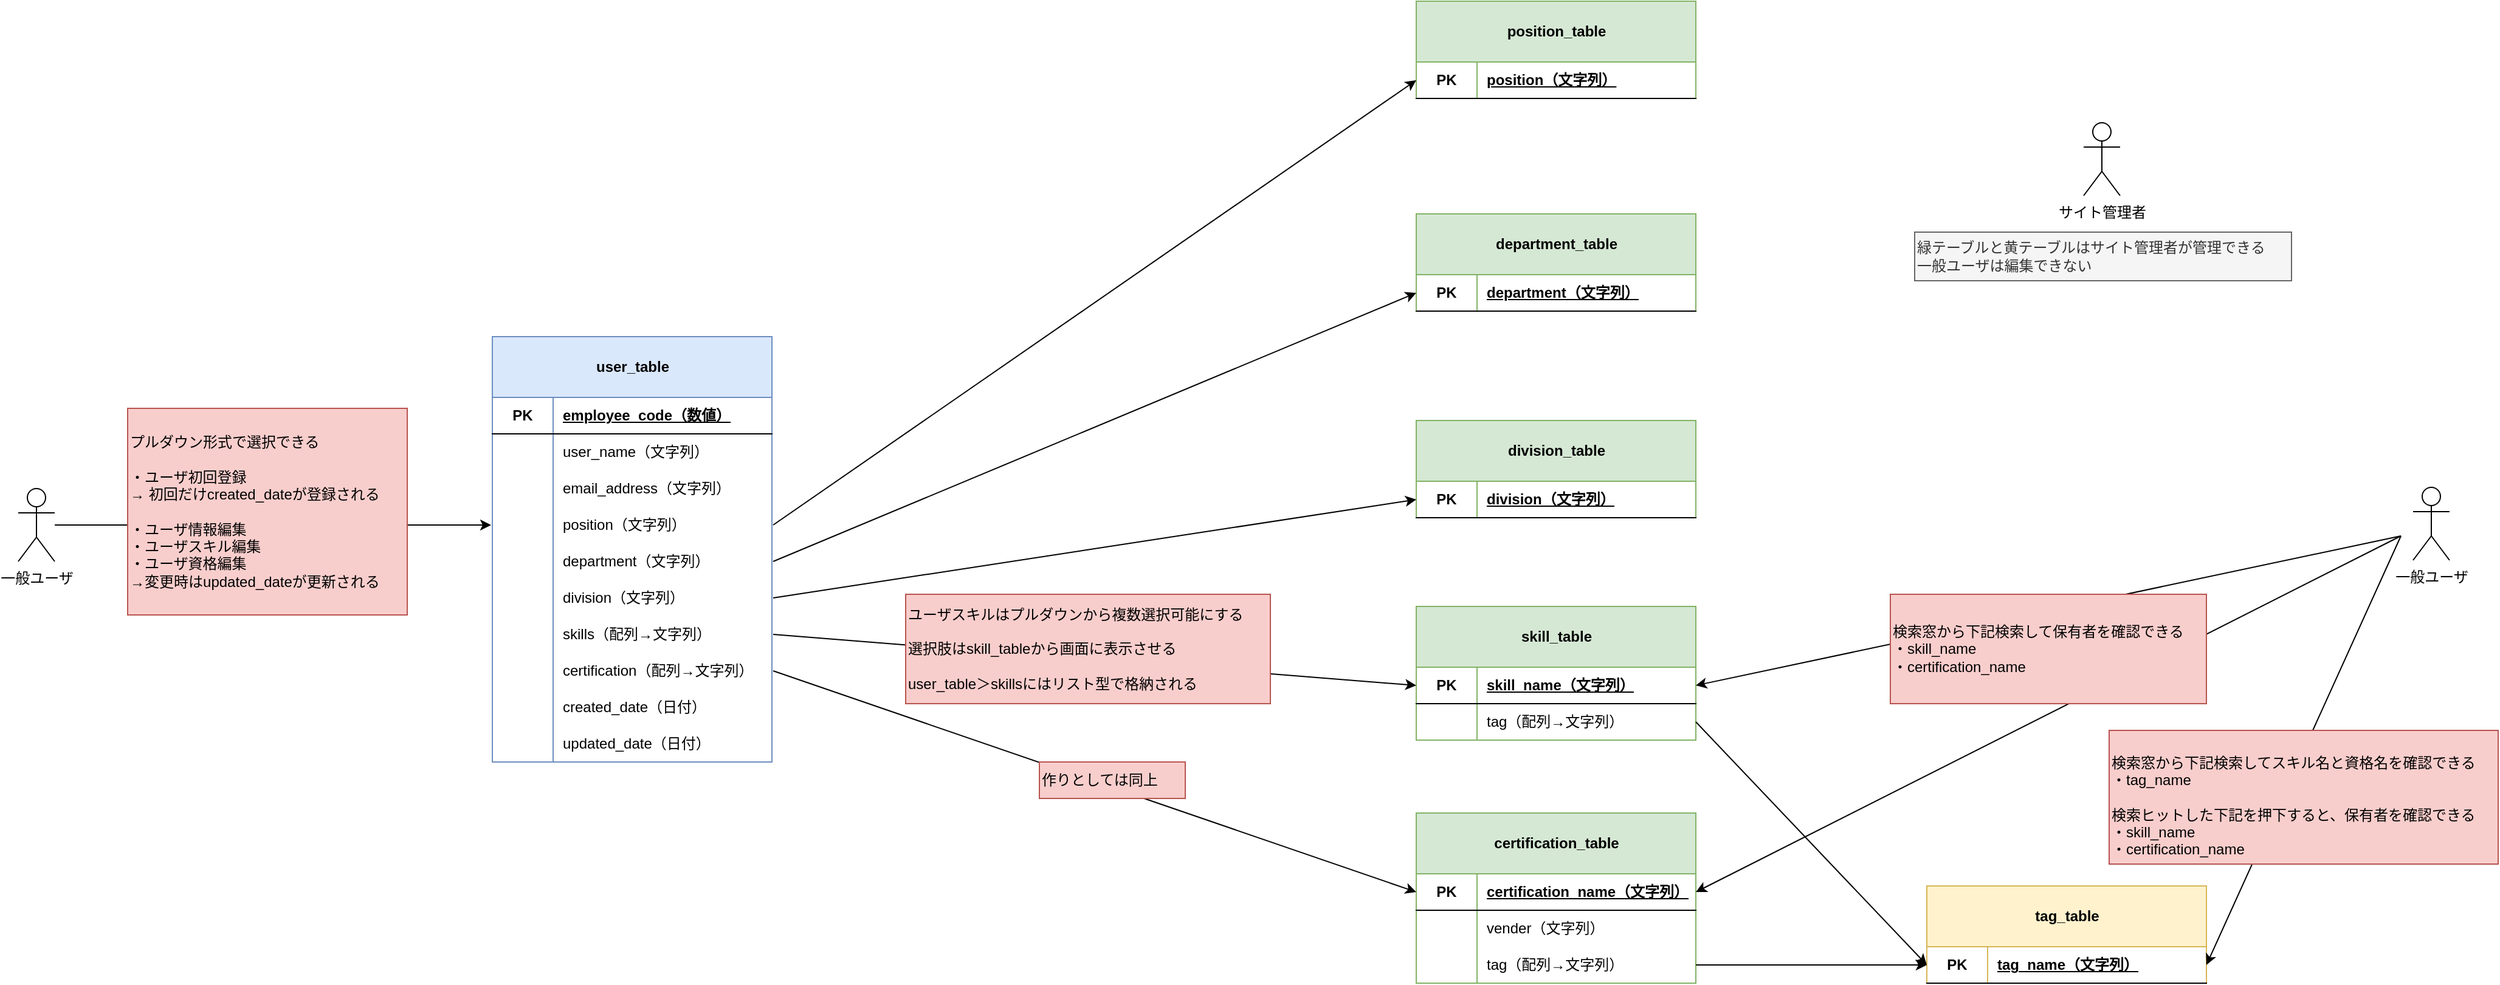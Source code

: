 <mxfile version="24.3.1" type="device">
  <diagram id="R2lEEEUBdFMjLlhIrx00" name="Page-1">
    <mxGraphModel dx="1468" dy="946" grid="1" gridSize="10" guides="1" tooltips="1" connect="1" arrows="1" fold="1" page="1" pageScale="1" pageWidth="850" pageHeight="1100" math="0" shadow="0" extFonts="Permanent Marker^https://fonts.googleapis.com/css?family=Permanent+Marker">
      <root>
        <mxCell id="0" />
        <mxCell id="1" parent="0" />
        <mxCell id="SW5F6wZWTmIXsKLN78ri-20" value="user_table" style="shape=table;startSize=50;container=1;collapsible=1;childLayout=tableLayout;fixedRows=1;rowLines=0;fontStyle=1;align=center;resizeLast=1;html=1;direction=east;fillColor=#dae8fc;strokeColor=#6c8ebf;" vertex="1" parent="1">
          <mxGeometry x="530" y="396" width="230" height="350" as="geometry" />
        </mxCell>
        <mxCell id="SW5F6wZWTmIXsKLN78ri-21" value="" style="shape=tableRow;horizontal=0;startSize=0;swimlaneHead=0;swimlaneBody=0;fillColor=none;collapsible=0;dropTarget=0;points=[[0,0.5],[1,0.5]];portConstraint=eastwest;top=0;left=0;right=0;bottom=1;" vertex="1" parent="SW5F6wZWTmIXsKLN78ri-20">
          <mxGeometry y="50" width="230" height="30" as="geometry" />
        </mxCell>
        <mxCell id="SW5F6wZWTmIXsKLN78ri-22" value="PK" style="shape=partialRectangle;connectable=0;fillColor=none;top=0;left=0;bottom=0;right=0;fontStyle=1;overflow=hidden;whiteSpace=wrap;html=1;" vertex="1" parent="SW5F6wZWTmIXsKLN78ri-21">
          <mxGeometry width="50" height="30" as="geometry">
            <mxRectangle width="50" height="30" as="alternateBounds" />
          </mxGeometry>
        </mxCell>
        <mxCell id="SW5F6wZWTmIXsKLN78ri-23" value="employee_code（数値）" style="shape=partialRectangle;connectable=0;fillColor=none;top=0;left=0;bottom=0;right=0;align=left;spacingLeft=6;fontStyle=5;overflow=hidden;whiteSpace=wrap;html=1;" vertex="1" parent="SW5F6wZWTmIXsKLN78ri-21">
          <mxGeometry x="50" width="180" height="30" as="geometry">
            <mxRectangle width="180" height="30" as="alternateBounds" />
          </mxGeometry>
        </mxCell>
        <mxCell id="SW5F6wZWTmIXsKLN78ri-24" value="" style="shape=tableRow;horizontal=0;startSize=0;swimlaneHead=0;swimlaneBody=0;fillColor=none;collapsible=0;dropTarget=0;points=[[0,0.5],[1,0.5]];portConstraint=eastwest;top=0;left=0;right=0;bottom=0;perimeterSpacing=1;swimlaneFillColor=none;strokeWidth=1;" vertex="1" parent="SW5F6wZWTmIXsKLN78ri-20">
          <mxGeometry y="80" width="230" height="30" as="geometry" />
        </mxCell>
        <mxCell id="SW5F6wZWTmIXsKLN78ri-25" value="" style="shape=partialRectangle;connectable=0;fillColor=none;top=0;left=0;bottom=0;right=0;editable=1;overflow=hidden;whiteSpace=wrap;html=1;perimeterSpacing=1;swimlaneFillColor=none;strokeWidth=1;" vertex="1" parent="SW5F6wZWTmIXsKLN78ri-24">
          <mxGeometry width="50" height="30" as="geometry">
            <mxRectangle width="50" height="30" as="alternateBounds" />
          </mxGeometry>
        </mxCell>
        <mxCell id="SW5F6wZWTmIXsKLN78ri-26" value="user_name（文字列）" style="shape=partialRectangle;connectable=0;fillColor=none;top=0;left=0;bottom=0;right=0;align=left;spacingLeft=6;overflow=hidden;whiteSpace=wrap;html=1;perimeterSpacing=1;swimlaneFillColor=none;strokeWidth=1;" vertex="1" parent="SW5F6wZWTmIXsKLN78ri-24">
          <mxGeometry x="50" width="180" height="30" as="geometry">
            <mxRectangle width="180" height="30" as="alternateBounds" />
          </mxGeometry>
        </mxCell>
        <mxCell id="SW5F6wZWTmIXsKLN78ri-30" value="" style="shape=tableRow;horizontal=0;startSize=0;swimlaneHead=0;swimlaneBody=0;fillColor=none;collapsible=0;dropTarget=0;points=[[0,0.5],[1,0.5]];portConstraint=eastwest;top=0;left=0;right=0;bottom=0;perimeterSpacing=1;swimlaneFillColor=none;strokeWidth=1;" vertex="1" parent="SW5F6wZWTmIXsKLN78ri-20">
          <mxGeometry y="110" width="230" height="30" as="geometry" />
        </mxCell>
        <mxCell id="SW5F6wZWTmIXsKLN78ri-31" value="" style="shape=partialRectangle;connectable=0;fillColor=none;top=0;left=0;bottom=0;right=0;editable=1;overflow=hidden;whiteSpace=wrap;html=1;perimeterSpacing=1;swimlaneFillColor=none;strokeWidth=1;" vertex="1" parent="SW5F6wZWTmIXsKLN78ri-30">
          <mxGeometry width="50" height="30" as="geometry">
            <mxRectangle width="50" height="30" as="alternateBounds" />
          </mxGeometry>
        </mxCell>
        <mxCell id="SW5F6wZWTmIXsKLN78ri-32" value="email_address（文字列）" style="shape=partialRectangle;connectable=0;fillColor=none;top=0;left=0;bottom=0;right=0;align=left;spacingLeft=6;overflow=hidden;whiteSpace=wrap;html=1;perimeterSpacing=1;swimlaneFillColor=none;strokeWidth=1;" vertex="1" parent="SW5F6wZWTmIXsKLN78ri-30">
          <mxGeometry x="50" width="180" height="30" as="geometry">
            <mxRectangle width="180" height="30" as="alternateBounds" />
          </mxGeometry>
        </mxCell>
        <mxCell id="SW5F6wZWTmIXsKLN78ri-46" value="" style="shape=tableRow;horizontal=0;startSize=0;swimlaneHead=0;swimlaneBody=0;fillColor=none;collapsible=0;dropTarget=0;points=[[0,0.5],[1,0.5]];portConstraint=eastwest;top=0;left=0;right=0;bottom=0;perimeterSpacing=1;swimlaneFillColor=none;strokeWidth=1;" vertex="1" parent="SW5F6wZWTmIXsKLN78ri-20">
          <mxGeometry y="140" width="230" height="30" as="geometry" />
        </mxCell>
        <mxCell id="SW5F6wZWTmIXsKLN78ri-47" value="" style="shape=partialRectangle;connectable=0;fillColor=none;top=0;left=0;bottom=0;right=0;editable=1;overflow=hidden;whiteSpace=wrap;html=1;perimeterSpacing=1;swimlaneFillColor=none;strokeWidth=1;" vertex="1" parent="SW5F6wZWTmIXsKLN78ri-46">
          <mxGeometry width="50" height="30" as="geometry">
            <mxRectangle width="50" height="30" as="alternateBounds" />
          </mxGeometry>
        </mxCell>
        <mxCell id="SW5F6wZWTmIXsKLN78ri-48" value="position（文字列）" style="shape=partialRectangle;connectable=0;fillColor=none;top=0;left=0;bottom=0;right=0;align=left;spacingLeft=6;overflow=hidden;whiteSpace=wrap;html=1;perimeterSpacing=1;swimlaneFillColor=none;strokeWidth=1;" vertex="1" parent="SW5F6wZWTmIXsKLN78ri-46">
          <mxGeometry x="50" width="180" height="30" as="geometry">
            <mxRectangle width="180" height="30" as="alternateBounds" />
          </mxGeometry>
        </mxCell>
        <mxCell id="SW5F6wZWTmIXsKLN78ri-49" value="" style="shape=tableRow;horizontal=0;startSize=0;swimlaneHead=0;swimlaneBody=0;fillColor=none;collapsible=0;dropTarget=0;points=[[0,0.5],[1,0.5]];portConstraint=eastwest;top=0;left=0;right=0;bottom=0;perimeterSpacing=1;swimlaneFillColor=none;strokeWidth=1;" vertex="1" parent="SW5F6wZWTmIXsKLN78ri-20">
          <mxGeometry y="170" width="230" height="30" as="geometry" />
        </mxCell>
        <mxCell id="SW5F6wZWTmIXsKLN78ri-50" value="" style="shape=partialRectangle;connectable=0;fillColor=none;top=0;left=0;bottom=0;right=0;editable=1;overflow=hidden;whiteSpace=wrap;html=1;perimeterSpacing=1;swimlaneFillColor=none;strokeWidth=1;" vertex="1" parent="SW5F6wZWTmIXsKLN78ri-49">
          <mxGeometry width="50" height="30" as="geometry">
            <mxRectangle width="50" height="30" as="alternateBounds" />
          </mxGeometry>
        </mxCell>
        <mxCell id="SW5F6wZWTmIXsKLN78ri-51" value="department（文字列）" style="shape=partialRectangle;connectable=0;fillColor=none;top=0;left=0;bottom=0;right=0;align=left;spacingLeft=6;overflow=hidden;whiteSpace=wrap;html=1;perimeterSpacing=1;swimlaneFillColor=none;strokeWidth=1;" vertex="1" parent="SW5F6wZWTmIXsKLN78ri-49">
          <mxGeometry x="50" width="180" height="30" as="geometry">
            <mxRectangle width="180" height="30" as="alternateBounds" />
          </mxGeometry>
        </mxCell>
        <mxCell id="SW5F6wZWTmIXsKLN78ri-52" value="" style="shape=tableRow;horizontal=0;startSize=0;swimlaneHead=0;swimlaneBody=0;fillColor=none;collapsible=0;dropTarget=0;points=[[0,0.5],[1,0.5]];portConstraint=eastwest;top=0;left=0;right=0;bottom=0;perimeterSpacing=1;swimlaneFillColor=none;strokeWidth=1;" vertex="1" parent="SW5F6wZWTmIXsKLN78ri-20">
          <mxGeometry y="200" width="230" height="30" as="geometry" />
        </mxCell>
        <mxCell id="SW5F6wZWTmIXsKLN78ri-53" value="" style="shape=partialRectangle;connectable=0;fillColor=none;top=0;left=0;bottom=0;right=0;editable=1;overflow=hidden;whiteSpace=wrap;html=1;perimeterSpacing=1;swimlaneFillColor=none;strokeWidth=1;" vertex="1" parent="SW5F6wZWTmIXsKLN78ri-52">
          <mxGeometry width="50" height="30" as="geometry">
            <mxRectangle width="50" height="30" as="alternateBounds" />
          </mxGeometry>
        </mxCell>
        <mxCell id="SW5F6wZWTmIXsKLN78ri-54" value="division（文字列）" style="shape=partialRectangle;connectable=0;fillColor=none;top=0;left=0;bottom=0;right=0;align=left;spacingLeft=6;overflow=hidden;whiteSpace=wrap;html=1;perimeterSpacing=1;swimlaneFillColor=none;strokeWidth=1;" vertex="1" parent="SW5F6wZWTmIXsKLN78ri-52">
          <mxGeometry x="50" width="180" height="30" as="geometry">
            <mxRectangle width="180" height="30" as="alternateBounds" />
          </mxGeometry>
        </mxCell>
        <mxCell id="SW5F6wZWTmIXsKLN78ri-55" value="" style="shape=tableRow;horizontal=0;startSize=0;swimlaneHead=0;swimlaneBody=0;fillColor=none;collapsible=0;dropTarget=0;points=[[0,0.5],[1,0.5]];portConstraint=eastwest;top=0;left=0;right=0;bottom=0;perimeterSpacing=1;swimlaneFillColor=none;strokeWidth=1;" vertex="1" parent="SW5F6wZWTmIXsKLN78ri-20">
          <mxGeometry y="230" width="230" height="30" as="geometry" />
        </mxCell>
        <mxCell id="SW5F6wZWTmIXsKLN78ri-56" value="" style="shape=partialRectangle;connectable=0;fillColor=none;top=0;left=0;bottom=0;right=0;editable=1;overflow=hidden;whiteSpace=wrap;html=1;perimeterSpacing=1;swimlaneFillColor=none;strokeWidth=1;" vertex="1" parent="SW5F6wZWTmIXsKLN78ri-55">
          <mxGeometry width="50" height="30" as="geometry">
            <mxRectangle width="50" height="30" as="alternateBounds" />
          </mxGeometry>
        </mxCell>
        <mxCell id="SW5F6wZWTmIXsKLN78ri-57" value="skills（配列→文字列）" style="shape=partialRectangle;connectable=0;fillColor=none;top=0;left=0;bottom=0;right=0;align=left;spacingLeft=6;overflow=hidden;whiteSpace=wrap;html=1;perimeterSpacing=1;swimlaneFillColor=none;strokeWidth=1;" vertex="1" parent="SW5F6wZWTmIXsKLN78ri-55">
          <mxGeometry x="50" width="180" height="30" as="geometry">
            <mxRectangle width="180" height="30" as="alternateBounds" />
          </mxGeometry>
        </mxCell>
        <mxCell id="SW5F6wZWTmIXsKLN78ri-83" value="" style="shape=tableRow;horizontal=0;startSize=0;swimlaneHead=0;swimlaneBody=0;fillColor=none;collapsible=0;dropTarget=0;points=[[0,0.5],[1,0.5]];portConstraint=eastwest;top=0;left=0;right=0;bottom=0;perimeterSpacing=1;swimlaneFillColor=none;strokeWidth=1;" vertex="1" parent="SW5F6wZWTmIXsKLN78ri-20">
          <mxGeometry y="260" width="230" height="30" as="geometry" />
        </mxCell>
        <mxCell id="SW5F6wZWTmIXsKLN78ri-84" value="" style="shape=partialRectangle;connectable=0;fillColor=none;top=0;left=0;bottom=0;right=0;editable=1;overflow=hidden;whiteSpace=wrap;html=1;perimeterSpacing=1;swimlaneFillColor=none;strokeWidth=1;" vertex="1" parent="SW5F6wZWTmIXsKLN78ri-83">
          <mxGeometry width="50" height="30" as="geometry">
            <mxRectangle width="50" height="30" as="alternateBounds" />
          </mxGeometry>
        </mxCell>
        <mxCell id="SW5F6wZWTmIXsKLN78ri-85" value="certification（配列→文字列）" style="shape=partialRectangle;connectable=0;fillColor=none;top=0;left=0;bottom=0;right=0;align=left;spacingLeft=6;overflow=hidden;whiteSpace=wrap;html=1;perimeterSpacing=1;swimlaneFillColor=none;strokeWidth=1;" vertex="1" parent="SW5F6wZWTmIXsKLN78ri-83">
          <mxGeometry x="50" width="180" height="30" as="geometry">
            <mxRectangle width="180" height="30" as="alternateBounds" />
          </mxGeometry>
        </mxCell>
        <mxCell id="SW5F6wZWTmIXsKLN78ri-175" value="" style="shape=tableRow;horizontal=0;startSize=0;swimlaneHead=0;swimlaneBody=0;fillColor=none;collapsible=0;dropTarget=0;points=[[0,0.5],[1,0.5]];portConstraint=eastwest;top=0;left=0;right=0;bottom=0;perimeterSpacing=1;swimlaneFillColor=none;strokeWidth=1;" vertex="1" parent="SW5F6wZWTmIXsKLN78ri-20">
          <mxGeometry y="290" width="230" height="30" as="geometry" />
        </mxCell>
        <mxCell id="SW5F6wZWTmIXsKLN78ri-176" value="" style="shape=partialRectangle;connectable=0;fillColor=none;top=0;left=0;bottom=0;right=0;editable=1;overflow=hidden;whiteSpace=wrap;html=1;perimeterSpacing=1;swimlaneFillColor=none;strokeWidth=1;" vertex="1" parent="SW5F6wZWTmIXsKLN78ri-175">
          <mxGeometry width="50" height="30" as="geometry">
            <mxRectangle width="50" height="30" as="alternateBounds" />
          </mxGeometry>
        </mxCell>
        <mxCell id="SW5F6wZWTmIXsKLN78ri-177" value="created_date（日付）" style="shape=partialRectangle;connectable=0;fillColor=none;top=0;left=0;bottom=0;right=0;align=left;spacingLeft=6;overflow=hidden;whiteSpace=wrap;html=1;perimeterSpacing=1;swimlaneFillColor=none;strokeWidth=1;" vertex="1" parent="SW5F6wZWTmIXsKLN78ri-175">
          <mxGeometry x="50" width="180" height="30" as="geometry">
            <mxRectangle width="180" height="30" as="alternateBounds" />
          </mxGeometry>
        </mxCell>
        <mxCell id="SW5F6wZWTmIXsKLN78ri-178" value="" style="shape=tableRow;horizontal=0;startSize=0;swimlaneHead=0;swimlaneBody=0;fillColor=none;collapsible=0;dropTarget=0;points=[[0,0.5],[1,0.5]];portConstraint=eastwest;top=0;left=0;right=0;bottom=0;perimeterSpacing=1;swimlaneFillColor=none;strokeWidth=1;" vertex="1" parent="SW5F6wZWTmIXsKLN78ri-20">
          <mxGeometry y="320" width="230" height="30" as="geometry" />
        </mxCell>
        <mxCell id="SW5F6wZWTmIXsKLN78ri-179" value="" style="shape=partialRectangle;connectable=0;fillColor=none;top=0;left=0;bottom=0;right=0;editable=1;overflow=hidden;whiteSpace=wrap;html=1;perimeterSpacing=1;swimlaneFillColor=none;strokeWidth=1;" vertex="1" parent="SW5F6wZWTmIXsKLN78ri-178">
          <mxGeometry width="50" height="30" as="geometry">
            <mxRectangle width="50" height="30" as="alternateBounds" />
          </mxGeometry>
        </mxCell>
        <mxCell id="SW5F6wZWTmIXsKLN78ri-180" value="updated_date（日付）" style="shape=partialRectangle;connectable=0;fillColor=none;top=0;left=0;bottom=0;right=0;align=left;spacingLeft=6;overflow=hidden;whiteSpace=wrap;html=1;perimeterSpacing=1;swimlaneFillColor=none;strokeWidth=1;" vertex="1" parent="SW5F6wZWTmIXsKLN78ri-178">
          <mxGeometry x="50" width="180" height="30" as="geometry">
            <mxRectangle width="180" height="30" as="alternateBounds" />
          </mxGeometry>
        </mxCell>
        <mxCell id="SW5F6wZWTmIXsKLN78ri-150" value="skill_table" style="shape=table;startSize=50;container=1;collapsible=1;childLayout=tableLayout;fixedRows=1;rowLines=0;fontStyle=1;align=center;resizeLast=1;html=1;direction=east;fillColor=#d5e8d4;strokeColor=#82b366;" vertex="1" parent="1">
          <mxGeometry x="1290" y="618" width="230" height="110" as="geometry" />
        </mxCell>
        <mxCell id="SW5F6wZWTmIXsKLN78ri-151" value="" style="shape=tableRow;horizontal=0;startSize=0;swimlaneHead=0;swimlaneBody=0;fillColor=none;collapsible=0;dropTarget=0;points=[[0,0.5],[1,0.5]];portConstraint=eastwest;top=0;left=0;right=0;bottom=1;" vertex="1" parent="SW5F6wZWTmIXsKLN78ri-150">
          <mxGeometry y="50" width="230" height="30" as="geometry" />
        </mxCell>
        <mxCell id="SW5F6wZWTmIXsKLN78ri-152" value="PK" style="shape=partialRectangle;connectable=0;fillColor=none;top=0;left=0;bottom=0;right=0;fontStyle=1;overflow=hidden;whiteSpace=wrap;html=1;" vertex="1" parent="SW5F6wZWTmIXsKLN78ri-151">
          <mxGeometry width="50" height="30" as="geometry">
            <mxRectangle width="50" height="30" as="alternateBounds" />
          </mxGeometry>
        </mxCell>
        <mxCell id="SW5F6wZWTmIXsKLN78ri-153" value="skill_name（文字列）" style="shape=partialRectangle;connectable=0;fillColor=none;top=0;left=0;bottom=0;right=0;align=left;spacingLeft=6;fontStyle=5;overflow=hidden;whiteSpace=wrap;html=1;" vertex="1" parent="SW5F6wZWTmIXsKLN78ri-151">
          <mxGeometry x="50" width="180" height="30" as="geometry">
            <mxRectangle width="180" height="30" as="alternateBounds" />
          </mxGeometry>
        </mxCell>
        <mxCell id="SW5F6wZWTmIXsKLN78ri-157" value="" style="shape=tableRow;horizontal=0;startSize=0;swimlaneHead=0;swimlaneBody=0;fillColor=none;collapsible=0;dropTarget=0;points=[[0,0.5],[1,0.5]];portConstraint=eastwest;top=0;left=0;right=0;bottom=0;" vertex="1" parent="SW5F6wZWTmIXsKLN78ri-150">
          <mxGeometry y="80" width="230" height="30" as="geometry" />
        </mxCell>
        <mxCell id="SW5F6wZWTmIXsKLN78ri-158" value="" style="shape=partialRectangle;connectable=0;fillColor=none;top=0;left=0;bottom=0;right=0;editable=1;overflow=hidden;whiteSpace=wrap;html=1;" vertex="1" parent="SW5F6wZWTmIXsKLN78ri-157">
          <mxGeometry width="50" height="30" as="geometry">
            <mxRectangle width="50" height="30" as="alternateBounds" />
          </mxGeometry>
        </mxCell>
        <mxCell id="SW5F6wZWTmIXsKLN78ri-159" value="tag（配列→文字列）" style="shape=partialRectangle;connectable=0;fillColor=none;top=0;left=0;bottom=0;right=0;align=left;spacingLeft=6;overflow=hidden;whiteSpace=wrap;html=1;" vertex="1" parent="SW5F6wZWTmIXsKLN78ri-157">
          <mxGeometry x="50" width="180" height="30" as="geometry">
            <mxRectangle width="180" height="30" as="alternateBounds" />
          </mxGeometry>
        </mxCell>
        <mxCell id="SW5F6wZWTmIXsKLN78ri-184" value="tag_table" style="shape=table;startSize=50;container=1;collapsible=1;childLayout=tableLayout;fixedRows=1;rowLines=0;fontStyle=1;align=center;resizeLast=1;html=1;direction=east;fillColor=#fff2cc;strokeColor=#d6b656;" vertex="1" parent="1">
          <mxGeometry x="1710" y="848" width="230" height="80" as="geometry" />
        </mxCell>
        <mxCell id="SW5F6wZWTmIXsKLN78ri-185" value="" style="shape=tableRow;horizontal=0;startSize=0;swimlaneHead=0;swimlaneBody=0;fillColor=none;collapsible=0;dropTarget=0;points=[[0,0.5],[1,0.5]];portConstraint=eastwest;top=0;left=0;right=0;bottom=1;" vertex="1" parent="SW5F6wZWTmIXsKLN78ri-184">
          <mxGeometry y="50" width="230" height="30" as="geometry" />
        </mxCell>
        <mxCell id="SW5F6wZWTmIXsKLN78ri-186" value="PK" style="shape=partialRectangle;connectable=0;fillColor=none;top=0;left=0;bottom=0;right=0;fontStyle=1;overflow=hidden;whiteSpace=wrap;html=1;" vertex="1" parent="SW5F6wZWTmIXsKLN78ri-185">
          <mxGeometry width="50" height="30" as="geometry">
            <mxRectangle width="50" height="30" as="alternateBounds" />
          </mxGeometry>
        </mxCell>
        <mxCell id="SW5F6wZWTmIXsKLN78ri-187" value="tag_name（文字列）" style="shape=partialRectangle;connectable=0;fillColor=none;top=0;left=0;bottom=0;right=0;align=left;spacingLeft=6;fontStyle=5;overflow=hidden;whiteSpace=wrap;html=1;" vertex="1" parent="SW5F6wZWTmIXsKLN78ri-185">
          <mxGeometry x="50" width="180" height="30" as="geometry">
            <mxRectangle width="180" height="30" as="alternateBounds" />
          </mxGeometry>
        </mxCell>
        <mxCell id="SW5F6wZWTmIXsKLN78ri-207" value="" style="endArrow=classic;html=1;rounded=0;exitX=1;exitY=0.5;exitDx=0;exitDy=0;entryX=0;entryY=0.5;entryDx=0;entryDy=0;" edge="1" parent="1" source="SW5F6wZWTmIXsKLN78ri-55" target="SW5F6wZWTmIXsKLN78ri-151">
          <mxGeometry width="50" height="50" relative="1" as="geometry">
            <mxPoint x="920" y="726" as="sourcePoint" />
            <mxPoint x="1160" y="556" as="targetPoint" />
          </mxGeometry>
        </mxCell>
        <mxCell id="SW5F6wZWTmIXsKLN78ri-208" value="" style="endArrow=classic;html=1;rounded=0;exitX=1;exitY=0.5;exitDx=0;exitDy=0;entryX=0;entryY=0.5;entryDx=0;entryDy=0;" edge="1" parent="1" source="SW5F6wZWTmIXsKLN78ri-157" target="SW5F6wZWTmIXsKLN78ri-185">
          <mxGeometry width="50" height="50" relative="1" as="geometry">
            <mxPoint x="981" y="1001" as="sourcePoint" />
            <mxPoint x="1130" y="591" as="targetPoint" />
          </mxGeometry>
        </mxCell>
        <mxCell id="SW5F6wZWTmIXsKLN78ri-210" value="certification_table" style="shape=table;startSize=50;container=1;collapsible=1;childLayout=tableLayout;fixedRows=1;rowLines=0;fontStyle=1;align=center;resizeLast=1;html=1;direction=east;fillColor=#d5e8d4;strokeColor=#82b366;" vertex="1" parent="1">
          <mxGeometry x="1290" y="788" width="230" height="140" as="geometry" />
        </mxCell>
        <mxCell id="SW5F6wZWTmIXsKLN78ri-211" value="" style="shape=tableRow;horizontal=0;startSize=0;swimlaneHead=0;swimlaneBody=0;fillColor=none;collapsible=0;dropTarget=0;points=[[0,0.5],[1,0.5]];portConstraint=eastwest;top=0;left=0;right=0;bottom=1;" vertex="1" parent="SW5F6wZWTmIXsKLN78ri-210">
          <mxGeometry y="50" width="230" height="30" as="geometry" />
        </mxCell>
        <mxCell id="SW5F6wZWTmIXsKLN78ri-212" value="PK" style="shape=partialRectangle;connectable=0;fillColor=none;top=0;left=0;bottom=0;right=0;fontStyle=1;overflow=hidden;whiteSpace=wrap;html=1;" vertex="1" parent="SW5F6wZWTmIXsKLN78ri-211">
          <mxGeometry width="50" height="30" as="geometry">
            <mxRectangle width="50" height="30" as="alternateBounds" />
          </mxGeometry>
        </mxCell>
        <mxCell id="SW5F6wZWTmIXsKLN78ri-213" value="certification_name（文字列）" style="shape=partialRectangle;connectable=0;fillColor=none;top=0;left=0;bottom=0;right=0;align=left;spacingLeft=6;fontStyle=5;overflow=hidden;whiteSpace=wrap;html=1;" vertex="1" parent="SW5F6wZWTmIXsKLN78ri-211">
          <mxGeometry x="50" width="180" height="30" as="geometry">
            <mxRectangle width="180" height="30" as="alternateBounds" />
          </mxGeometry>
        </mxCell>
        <mxCell id="SW5F6wZWTmIXsKLN78ri-217" value="" style="shape=tableRow;horizontal=0;startSize=0;swimlaneHead=0;swimlaneBody=0;fillColor=none;collapsible=0;dropTarget=0;points=[[0,0.5],[1,0.5]];portConstraint=eastwest;top=0;left=0;right=0;bottom=0;" vertex="1" parent="SW5F6wZWTmIXsKLN78ri-210">
          <mxGeometry y="80" width="230" height="30" as="geometry" />
        </mxCell>
        <mxCell id="SW5F6wZWTmIXsKLN78ri-218" value="" style="shape=partialRectangle;connectable=0;fillColor=none;top=0;left=0;bottom=0;right=0;editable=1;overflow=hidden;whiteSpace=wrap;html=1;" vertex="1" parent="SW5F6wZWTmIXsKLN78ri-217">
          <mxGeometry width="50" height="30" as="geometry">
            <mxRectangle width="50" height="30" as="alternateBounds" />
          </mxGeometry>
        </mxCell>
        <mxCell id="SW5F6wZWTmIXsKLN78ri-219" value="vender（文字列）" style="shape=partialRectangle;connectable=0;fillColor=none;top=0;left=0;bottom=0;right=0;align=left;spacingLeft=6;overflow=hidden;whiteSpace=wrap;html=1;" vertex="1" parent="SW5F6wZWTmIXsKLN78ri-217">
          <mxGeometry x="50" width="180" height="30" as="geometry">
            <mxRectangle width="180" height="30" as="alternateBounds" />
          </mxGeometry>
        </mxCell>
        <mxCell id="SW5F6wZWTmIXsKLN78ri-236" value="" style="shape=tableRow;horizontal=0;startSize=0;swimlaneHead=0;swimlaneBody=0;fillColor=none;collapsible=0;dropTarget=0;points=[[0,0.5],[1,0.5]];portConstraint=eastwest;top=0;left=0;right=0;bottom=0;" vertex="1" parent="SW5F6wZWTmIXsKLN78ri-210">
          <mxGeometry y="110" width="230" height="30" as="geometry" />
        </mxCell>
        <mxCell id="SW5F6wZWTmIXsKLN78ri-237" value="" style="shape=partialRectangle;connectable=0;fillColor=none;top=0;left=0;bottom=0;right=0;editable=1;overflow=hidden;whiteSpace=wrap;html=1;" vertex="1" parent="SW5F6wZWTmIXsKLN78ri-236">
          <mxGeometry width="50" height="30" as="geometry">
            <mxRectangle width="50" height="30" as="alternateBounds" />
          </mxGeometry>
        </mxCell>
        <mxCell id="SW5F6wZWTmIXsKLN78ri-238" value="tag（配列→文字列）" style="shape=partialRectangle;connectable=0;fillColor=none;top=0;left=0;bottom=0;right=0;align=left;spacingLeft=6;overflow=hidden;whiteSpace=wrap;html=1;" vertex="1" parent="SW5F6wZWTmIXsKLN78ri-236">
          <mxGeometry x="50" width="180" height="30" as="geometry">
            <mxRectangle width="180" height="30" as="alternateBounds" />
          </mxGeometry>
        </mxCell>
        <mxCell id="SW5F6wZWTmIXsKLN78ri-239" value="" style="endArrow=classic;html=1;rounded=0;exitX=1;exitY=0.5;exitDx=0;exitDy=0;entryX=0;entryY=0.5;entryDx=0;entryDy=0;" edge="1" parent="1" source="SW5F6wZWTmIXsKLN78ri-236" target="SW5F6wZWTmIXsKLN78ri-185">
          <mxGeometry width="50" height="50" relative="1" as="geometry">
            <mxPoint x="1360" y="651" as="sourcePoint" />
            <mxPoint x="1500" y="741" as="targetPoint" />
          </mxGeometry>
        </mxCell>
        <mxCell id="SW5F6wZWTmIXsKLN78ri-240" value="" style="endArrow=classic;html=1;rounded=0;entryX=0;entryY=0.5;entryDx=0;entryDy=0;exitX=1;exitY=0.5;exitDx=0;exitDy=0;" edge="1" parent="1" source="SW5F6wZWTmIXsKLN78ri-83" target="SW5F6wZWTmIXsKLN78ri-211">
          <mxGeometry width="50" height="50" relative="1" as="geometry">
            <mxPoint x="770" y="666" as="sourcePoint" />
            <mxPoint x="920" y="241" as="targetPoint" />
          </mxGeometry>
        </mxCell>
        <mxCell id="SW5F6wZWTmIXsKLN78ri-241" value="department_table" style="shape=table;startSize=50;container=1;collapsible=1;childLayout=tableLayout;fixedRows=1;rowLines=0;fontStyle=1;align=center;resizeLast=1;html=1;direction=east;fillColor=#d5e8d4;strokeColor=#82b366;" vertex="1" parent="1">
          <mxGeometry x="1290" y="295" width="230" height="80" as="geometry" />
        </mxCell>
        <mxCell id="SW5F6wZWTmIXsKLN78ri-242" value="" style="shape=tableRow;horizontal=0;startSize=0;swimlaneHead=0;swimlaneBody=0;fillColor=none;collapsible=0;dropTarget=0;points=[[0,0.5],[1,0.5]];portConstraint=eastwest;top=0;left=0;right=0;bottom=1;" vertex="1" parent="SW5F6wZWTmIXsKLN78ri-241">
          <mxGeometry y="50" width="230" height="30" as="geometry" />
        </mxCell>
        <mxCell id="SW5F6wZWTmIXsKLN78ri-243" value="PK" style="shape=partialRectangle;connectable=0;fillColor=none;top=0;left=0;bottom=0;right=0;fontStyle=1;overflow=hidden;whiteSpace=wrap;html=1;" vertex="1" parent="SW5F6wZWTmIXsKLN78ri-242">
          <mxGeometry width="50" height="30" as="geometry">
            <mxRectangle width="50" height="30" as="alternateBounds" />
          </mxGeometry>
        </mxCell>
        <mxCell id="SW5F6wZWTmIXsKLN78ri-244" value="department（文字列）" style="shape=partialRectangle;connectable=0;fillColor=none;top=0;left=0;bottom=0;right=0;align=left;spacingLeft=6;fontStyle=5;overflow=hidden;whiteSpace=wrap;html=1;" vertex="1" parent="SW5F6wZWTmIXsKLN78ri-242">
          <mxGeometry x="50" width="180" height="30" as="geometry">
            <mxRectangle width="180" height="30" as="alternateBounds" />
          </mxGeometry>
        </mxCell>
        <mxCell id="SW5F6wZWTmIXsKLN78ri-248" value="division_table" style="shape=table;startSize=50;container=1;collapsible=1;childLayout=tableLayout;fixedRows=1;rowLines=0;fontStyle=1;align=center;resizeLast=1;html=1;direction=east;fillColor=#d5e8d4;strokeColor=#82b366;" vertex="1" parent="1">
          <mxGeometry x="1290" y="465" width="230" height="80" as="geometry" />
        </mxCell>
        <mxCell id="SW5F6wZWTmIXsKLN78ri-249" value="" style="shape=tableRow;horizontal=0;startSize=0;swimlaneHead=0;swimlaneBody=0;fillColor=none;collapsible=0;dropTarget=0;points=[[0,0.5],[1,0.5]];portConstraint=eastwest;top=0;left=0;right=0;bottom=1;" vertex="1" parent="SW5F6wZWTmIXsKLN78ri-248">
          <mxGeometry y="50" width="230" height="30" as="geometry" />
        </mxCell>
        <mxCell id="SW5F6wZWTmIXsKLN78ri-250" value="PK" style="shape=partialRectangle;connectable=0;fillColor=none;top=0;left=0;bottom=0;right=0;fontStyle=1;overflow=hidden;whiteSpace=wrap;html=1;" vertex="1" parent="SW5F6wZWTmIXsKLN78ri-249">
          <mxGeometry width="50" height="30" as="geometry">
            <mxRectangle width="50" height="30" as="alternateBounds" />
          </mxGeometry>
        </mxCell>
        <mxCell id="SW5F6wZWTmIXsKLN78ri-251" value="division（文字列）" style="shape=partialRectangle;connectable=0;fillColor=none;top=0;left=0;bottom=0;right=0;align=left;spacingLeft=6;fontStyle=5;overflow=hidden;whiteSpace=wrap;html=1;" vertex="1" parent="SW5F6wZWTmIXsKLN78ri-249">
          <mxGeometry x="50" width="180" height="30" as="geometry">
            <mxRectangle width="180" height="30" as="alternateBounds" />
          </mxGeometry>
        </mxCell>
        <mxCell id="SW5F6wZWTmIXsKLN78ri-258" value="" style="endArrow=classic;html=1;rounded=0;exitX=1;exitY=0.5;exitDx=0;exitDy=0;entryX=0;entryY=0.5;entryDx=0;entryDy=0;" edge="1" parent="1" source="SW5F6wZWTmIXsKLN78ri-52" target="SW5F6wZWTmIXsKLN78ri-249">
          <mxGeometry width="50" height="50" relative="1" as="geometry">
            <mxPoint x="771" y="651" as="sourcePoint" />
            <mxPoint x="910" y="701" as="targetPoint" />
          </mxGeometry>
        </mxCell>
        <mxCell id="SW5F6wZWTmIXsKLN78ri-259" value="" style="endArrow=classic;html=1;rounded=0;exitX=1;exitY=0.5;exitDx=0;exitDy=0;entryX=0;entryY=0.5;entryDx=0;entryDy=0;" edge="1" parent="1" source="SW5F6wZWTmIXsKLN78ri-49" target="SW5F6wZWTmIXsKLN78ri-242">
          <mxGeometry width="50" height="50" relative="1" as="geometry">
            <mxPoint x="771" y="621" as="sourcePoint" />
            <mxPoint x="910" y="484" as="targetPoint" />
          </mxGeometry>
        </mxCell>
        <mxCell id="SW5F6wZWTmIXsKLN78ri-260" value="position_table" style="shape=table;startSize=50;container=1;collapsible=1;childLayout=tableLayout;fixedRows=1;rowLines=0;fontStyle=1;align=center;resizeLast=1;html=1;direction=east;fillColor=#d5e8d4;strokeColor=#82b366;" vertex="1" parent="1">
          <mxGeometry x="1290" y="120" width="230" height="80" as="geometry" />
        </mxCell>
        <mxCell id="SW5F6wZWTmIXsKLN78ri-261" value="" style="shape=tableRow;horizontal=0;startSize=0;swimlaneHead=0;swimlaneBody=0;fillColor=none;collapsible=0;dropTarget=0;points=[[0,0.5],[1,0.5]];portConstraint=eastwest;top=0;left=0;right=0;bottom=1;" vertex="1" parent="SW5F6wZWTmIXsKLN78ri-260">
          <mxGeometry y="50" width="230" height="30" as="geometry" />
        </mxCell>
        <mxCell id="SW5F6wZWTmIXsKLN78ri-262" value="PK" style="shape=partialRectangle;connectable=0;fillColor=none;top=0;left=0;bottom=0;right=0;fontStyle=1;overflow=hidden;whiteSpace=wrap;html=1;" vertex="1" parent="SW5F6wZWTmIXsKLN78ri-261">
          <mxGeometry width="50" height="30" as="geometry">
            <mxRectangle width="50" height="30" as="alternateBounds" />
          </mxGeometry>
        </mxCell>
        <mxCell id="SW5F6wZWTmIXsKLN78ri-263" value="position（文字列）" style="shape=partialRectangle;connectable=0;fillColor=none;top=0;left=0;bottom=0;right=0;align=left;spacingLeft=6;fontStyle=5;overflow=hidden;whiteSpace=wrap;html=1;" vertex="1" parent="SW5F6wZWTmIXsKLN78ri-261">
          <mxGeometry x="50" width="180" height="30" as="geometry">
            <mxRectangle width="180" height="30" as="alternateBounds" />
          </mxGeometry>
        </mxCell>
        <mxCell id="SW5F6wZWTmIXsKLN78ri-267" value="" style="endArrow=classic;html=1;rounded=0;exitX=1;exitY=0.5;exitDx=0;exitDy=0;entryX=0;entryY=0.5;entryDx=0;entryDy=0;" edge="1" parent="1" source="SW5F6wZWTmIXsKLN78ri-46" target="SW5F6wZWTmIXsKLN78ri-261">
          <mxGeometry width="50" height="50" relative="1" as="geometry">
            <mxPoint x="771" y="591" as="sourcePoint" />
            <mxPoint x="910" y="314" as="targetPoint" />
          </mxGeometry>
        </mxCell>
        <mxCell id="SW5F6wZWTmIXsKLN78ri-279" style="edgeStyle=orthogonalEdgeStyle;rounded=0;orthogonalLoop=1;jettySize=auto;html=1;entryX=0;entryY=0.5;entryDx=0;entryDy=0;" edge="1" parent="1" source="SW5F6wZWTmIXsKLN78ri-274" target="SW5F6wZWTmIXsKLN78ri-46">
          <mxGeometry relative="1" as="geometry" />
        </mxCell>
        <mxCell id="SW5F6wZWTmIXsKLN78ri-274" value="一般ユーザ" style="shape=umlActor;verticalLabelPosition=bottom;verticalAlign=top;html=1;outlineConnect=0;" vertex="1" parent="1">
          <mxGeometry x="140" y="521" width="30" height="60" as="geometry" />
        </mxCell>
        <mxCell id="SW5F6wZWTmIXsKLN78ri-278" value="&lt;div&gt;&lt;br&gt;&lt;/div&gt;&lt;div&gt;プルダウン形式で選択できる&lt;/div&gt;&lt;div&gt;&lt;br&gt;&lt;/div&gt;・ユーザ初回登録&lt;div&gt;→&lt;span style=&quot;background-color: initial;&quot;&gt;&amp;nbsp;初回だけcreated_dateが登録される&lt;/span&gt;&lt;/div&gt;&lt;div&gt;&lt;div&gt;&lt;br&gt;&lt;/div&gt;&lt;div&gt;・ユーザ情報編集&lt;/div&gt;&lt;div&gt;・ユーザスキル編集&lt;/div&gt;&lt;div&gt;・ユーザ資格編集&lt;/div&gt;&lt;div&gt;→変更時は&lt;span style=&quot;background-color: initial;&quot;&gt;updated_dateが更新される&lt;/span&gt;&lt;/div&gt;&lt;/div&gt;&lt;div&gt;&lt;span style=&quot;background-color: initial;&quot;&gt;&lt;br&gt;&lt;/span&gt;&lt;/div&gt;" style="text;html=1;align=left;verticalAlign=middle;resizable=0;points=[];autosize=1;strokeColor=#b85450;fillColor=#f8cecc;" vertex="1" parent="1">
          <mxGeometry x="230" y="455" width="230" height="170" as="geometry" />
        </mxCell>
        <mxCell id="SW5F6wZWTmIXsKLN78ri-281" value="ユーザスキルはプルダウンから複数選択可能にする&lt;div&gt;&lt;br&gt;&lt;/div&gt;&lt;div&gt;選択肢はskill_tableから画面に表示させる&lt;/div&gt;&lt;div&gt;&lt;br&gt;&lt;div&gt;user_table＞&lt;span style=&quot;background-color: initial;&quot;&gt;skillsにはリスト型で格納される&lt;/span&gt;&lt;/div&gt;&lt;/div&gt;" style="text;html=1;align=left;verticalAlign=middle;resizable=0;points=[];autosize=1;strokeColor=#b85450;fillColor=#f8cecc;" vertex="1" parent="1">
          <mxGeometry x="870" y="608" width="300" height="90" as="geometry" />
        </mxCell>
        <mxCell id="SW5F6wZWTmIXsKLN78ri-283" value="作りとしては同上" style="text;html=1;align=left;verticalAlign=middle;resizable=0;points=[];autosize=1;strokeColor=#b85450;fillColor=#f8cecc;" vertex="1" parent="1">
          <mxGeometry x="980" y="746" width="120" height="30" as="geometry" />
        </mxCell>
        <mxCell id="SW5F6wZWTmIXsKLN78ri-284" value="サイト管理者" style="shape=umlActor;verticalLabelPosition=bottom;verticalAlign=top;html=1;outlineConnect=0;" vertex="1" parent="1">
          <mxGeometry x="1839" y="220" width="30" height="60" as="geometry" />
        </mxCell>
        <mxCell id="SW5F6wZWTmIXsKLN78ri-293" value="緑テーブルと黄テーブルはサイト管理者が管理できる&lt;div&gt;一般ユーザは編集できない&lt;/div&gt;" style="text;html=1;align=left;verticalAlign=middle;resizable=0;points=[];autosize=1;strokeColor=#666666;fillColor=#f5f5f5;fontColor=#333333;" vertex="1" parent="1">
          <mxGeometry x="1700" y="310" width="310" height="40" as="geometry" />
        </mxCell>
        <mxCell id="SW5F6wZWTmIXsKLN78ri-295" value="一般ユーザ" style="shape=umlActor;verticalLabelPosition=bottom;verticalAlign=top;html=1;outlineConnect=0;" vertex="1" parent="1">
          <mxGeometry x="2110" y="520" width="30" height="60" as="geometry" />
        </mxCell>
        <mxCell id="SW5F6wZWTmIXsKLN78ri-297" value="" style="endArrow=classic;html=1;rounded=0;entryX=1;entryY=0.5;entryDx=0;entryDy=0;" edge="1" parent="1" target="SW5F6wZWTmIXsKLN78ri-151">
          <mxGeometry width="50" height="50" relative="1" as="geometry">
            <mxPoint x="2100" y="560" as="sourcePoint" />
            <mxPoint x="1630" y="340" as="targetPoint" />
          </mxGeometry>
        </mxCell>
        <mxCell id="SW5F6wZWTmIXsKLN78ri-298" value="" style="endArrow=classic;html=1;rounded=0;entryX=1;entryY=0.5;entryDx=0;entryDy=0;" edge="1" parent="1" target="SW5F6wZWTmIXsKLN78ri-211">
          <mxGeometry width="50" height="50" relative="1" as="geometry">
            <mxPoint x="2100" y="560" as="sourcePoint" />
            <mxPoint x="1530" y="693" as="targetPoint" />
          </mxGeometry>
        </mxCell>
        <mxCell id="SW5F6wZWTmIXsKLN78ri-301" value="" style="endArrow=classic;html=1;rounded=0;entryX=1;entryY=0.5;entryDx=0;entryDy=0;" edge="1" parent="1" target="SW5F6wZWTmIXsKLN78ri-185">
          <mxGeometry width="50" height="50" relative="1" as="geometry">
            <mxPoint x="2100" y="560" as="sourcePoint" />
            <mxPoint x="1530" y="893" as="targetPoint" />
          </mxGeometry>
        </mxCell>
        <mxCell id="SW5F6wZWTmIXsKLN78ri-302" value="&lt;div&gt;&lt;br&gt;&lt;/div&gt;&lt;div&gt;検索窓から下記検索して&lt;span style=&quot;background-color: initial;&quot;&gt;保有者を確認できる&lt;/span&gt;&lt;/div&gt;・skill_name&lt;div&gt;・certification_name&lt;/div&gt;&lt;div&gt;&lt;br&gt;&lt;/div&gt;" style="text;html=1;align=left;verticalAlign=middle;resizable=0;points=[];autosize=1;strokeColor=#b85450;fillColor=#f8cecc;" vertex="1" parent="1">
          <mxGeometry x="1680" y="608" width="260" height="90" as="geometry" />
        </mxCell>
        <mxCell id="SW5F6wZWTmIXsKLN78ri-303" value="&lt;div&gt;&lt;br&gt;&lt;/div&gt;&lt;div&gt;検索窓から下記検索してスキル名と資格名&lt;span style=&quot;background-color: initial;&quot;&gt;を確認できる&lt;/span&gt;&lt;/div&gt;・tag_name&lt;div&gt;&lt;br&gt;&lt;/div&gt;&lt;div&gt;検索ヒットした下記を押下すると、保有者を確認できる&lt;/div&gt;&lt;div&gt;・skill_name&lt;div&gt;・certification_name&lt;/div&gt;&lt;/div&gt;" style="text;html=1;align=left;verticalAlign=middle;resizable=0;points=[];autosize=1;strokeColor=#b85450;fillColor=#f8cecc;" vertex="1" parent="1">
          <mxGeometry x="1860" y="720" width="320" height="110" as="geometry" />
        </mxCell>
        <mxCell id="SW5F6wZWTmIXsKLN78ri-305" value="" style="shape=image;html=1;verticalAlign=top;verticalLabelPosition=bottom;labelBackgroundColor=#ffffff;imageAspect=0;aspect=fixed;image=https://cdn2.iconfinder.com/data/icons/bitsies/128/Crown-128.png" vertex="1" parent="1">
          <mxGeometry x="1815" y="140" width="80" height="80" as="geometry" />
        </mxCell>
      </root>
    </mxGraphModel>
  </diagram>
</mxfile>
